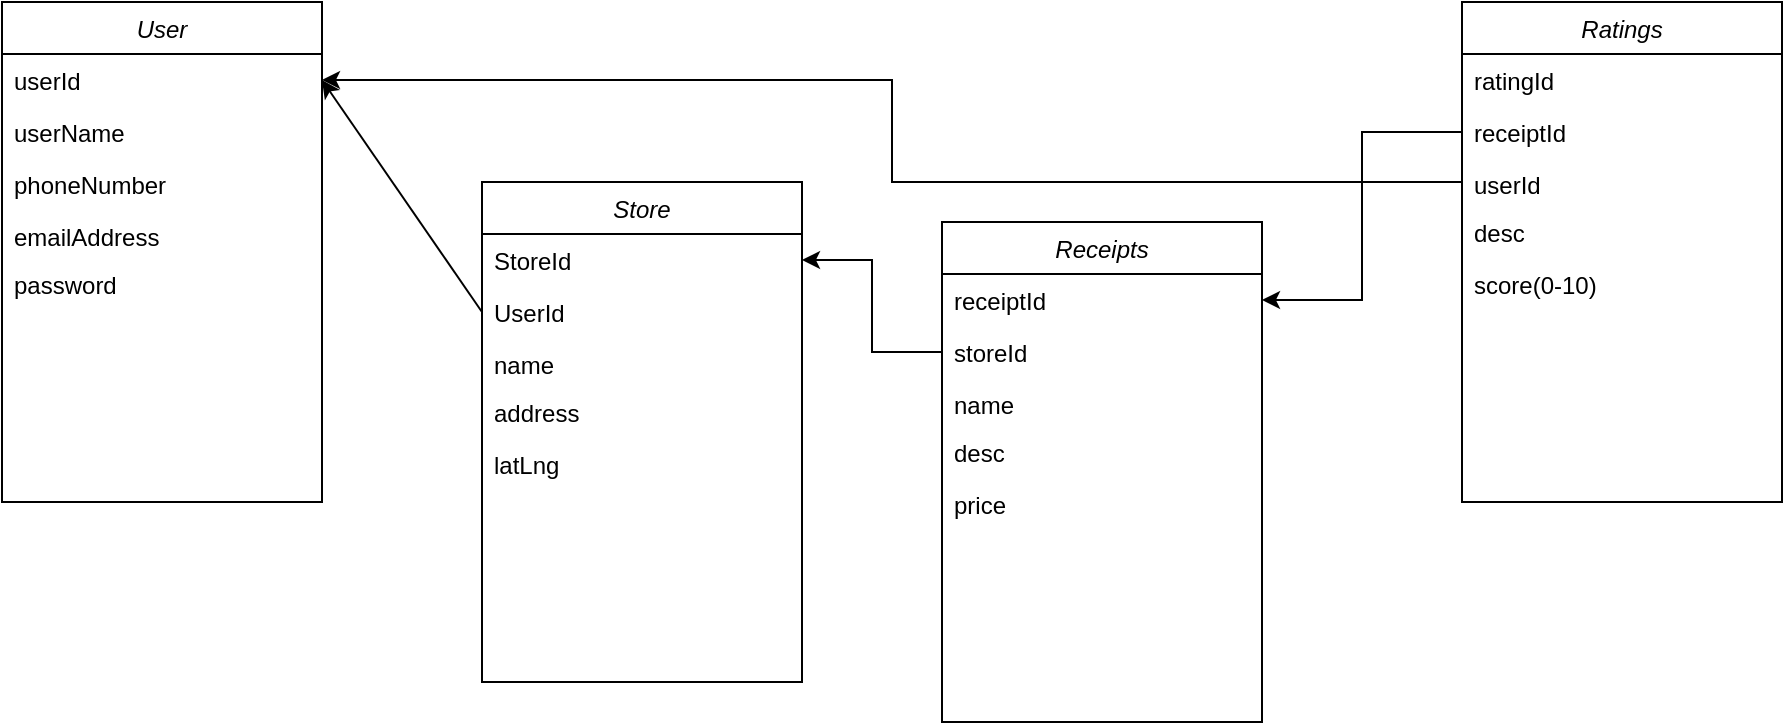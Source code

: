 <mxfile version="15.2.4" type="github">
  <diagram id="C5RBs43oDa-KdzZeNtuy" name="Page-1">
    <mxGraphModel dx="975" dy="792" grid="1" gridSize="10" guides="1" tooltips="1" connect="1" arrows="1" fold="1" page="1" pageScale="1" pageWidth="827" pageHeight="1169" math="0" shadow="0">
      <root>
        <mxCell id="WIyWlLk6GJQsqaUBKTNV-0" />
        <mxCell id="WIyWlLk6GJQsqaUBKTNV-1" parent="WIyWlLk6GJQsqaUBKTNV-0" />
        <mxCell id="zkfFHV4jXpPFQw0GAbJ--0" value="User" style="swimlane;fontStyle=2;align=center;verticalAlign=top;childLayout=stackLayout;horizontal=1;startSize=26;horizontalStack=0;resizeParent=1;resizeLast=0;collapsible=1;marginBottom=0;rounded=0;shadow=0;strokeWidth=1;" parent="WIyWlLk6GJQsqaUBKTNV-1" vertex="1">
          <mxGeometry x="30" y="20" width="160" height="250" as="geometry">
            <mxRectangle x="230" y="140" width="160" height="26" as="alternateBounds" />
          </mxGeometry>
        </mxCell>
        <mxCell id="f8y6dfcZr-cboUHaVySf-13" value="userId" style="text;align=left;verticalAlign=top;spacingLeft=4;spacingRight=4;overflow=hidden;rotatable=0;points=[[0,0.5],[1,0.5]];portConstraint=eastwest;" vertex="1" parent="zkfFHV4jXpPFQw0GAbJ--0">
          <mxGeometry y="26" width="160" height="26" as="geometry" />
        </mxCell>
        <mxCell id="zkfFHV4jXpPFQw0GAbJ--1" value="userName" style="text;align=left;verticalAlign=top;spacingLeft=4;spacingRight=4;overflow=hidden;rotatable=0;points=[[0,0.5],[1,0.5]];portConstraint=eastwest;" parent="zkfFHV4jXpPFQw0GAbJ--0" vertex="1">
          <mxGeometry y="52" width="160" height="26" as="geometry" />
        </mxCell>
        <mxCell id="zkfFHV4jXpPFQw0GAbJ--2" value="phoneNumber" style="text;align=left;verticalAlign=top;spacingLeft=4;spacingRight=4;overflow=hidden;rotatable=0;points=[[0,0.5],[1,0.5]];portConstraint=eastwest;rounded=0;shadow=0;html=0;" parent="zkfFHV4jXpPFQw0GAbJ--0" vertex="1">
          <mxGeometry y="78" width="160" height="26" as="geometry" />
        </mxCell>
        <mxCell id="zkfFHV4jXpPFQw0GAbJ--3" value="emailAddress" style="text;align=left;verticalAlign=top;spacingLeft=4;spacingRight=4;overflow=hidden;rotatable=0;points=[[0,0.5],[1,0.5]];portConstraint=eastwest;rounded=0;shadow=0;html=0;" parent="zkfFHV4jXpPFQw0GAbJ--0" vertex="1">
          <mxGeometry y="104" width="160" height="24" as="geometry" />
        </mxCell>
        <mxCell id="f8y6dfcZr-cboUHaVySf-0" value="password" style="text;align=left;verticalAlign=top;spacingLeft=4;spacingRight=4;overflow=hidden;rotatable=0;points=[[0,0.5],[1,0.5]];portConstraint=eastwest;rounded=0;shadow=0;html=0;" vertex="1" parent="zkfFHV4jXpPFQw0GAbJ--0">
          <mxGeometry y="128" width="160" height="26" as="geometry" />
        </mxCell>
        <mxCell id="f8y6dfcZr-cboUHaVySf-4" value="Store" style="swimlane;fontStyle=2;align=center;verticalAlign=top;childLayout=stackLayout;horizontal=1;startSize=26;horizontalStack=0;resizeParent=1;resizeLast=0;collapsible=1;marginBottom=0;rounded=0;shadow=0;strokeWidth=1;" vertex="1" parent="WIyWlLk6GJQsqaUBKTNV-1">
          <mxGeometry x="270" y="110" width="160" height="250" as="geometry">
            <mxRectangle x="230" y="140" width="160" height="26" as="alternateBounds" />
          </mxGeometry>
        </mxCell>
        <mxCell id="f8y6dfcZr-cboUHaVySf-5" value="StoreId" style="text;align=left;verticalAlign=top;spacingLeft=4;spacingRight=4;overflow=hidden;rotatable=0;points=[[0,0.5],[1,0.5]];portConstraint=eastwest;" vertex="1" parent="f8y6dfcZr-cboUHaVySf-4">
          <mxGeometry y="26" width="160" height="26" as="geometry" />
        </mxCell>
        <mxCell id="f8y6dfcZr-cboUHaVySf-6" value="UserId&#xa;" style="text;align=left;verticalAlign=top;spacingLeft=4;spacingRight=4;overflow=hidden;rotatable=0;points=[[0,0.5],[1,0.5]];portConstraint=eastwest;rounded=0;shadow=0;html=0;" vertex="1" parent="f8y6dfcZr-cboUHaVySf-4">
          <mxGeometry y="52" width="160" height="26" as="geometry" />
        </mxCell>
        <mxCell id="f8y6dfcZr-cboUHaVySf-7" value="name" style="text;align=left;verticalAlign=top;spacingLeft=4;spacingRight=4;overflow=hidden;rotatable=0;points=[[0,0.5],[1,0.5]];portConstraint=eastwest;rounded=0;shadow=0;html=0;" vertex="1" parent="f8y6dfcZr-cboUHaVySf-4">
          <mxGeometry y="78" width="160" height="24" as="geometry" />
        </mxCell>
        <mxCell id="f8y6dfcZr-cboUHaVySf-8" value="address" style="text;align=left;verticalAlign=top;spacingLeft=4;spacingRight=4;overflow=hidden;rotatable=0;points=[[0,0.5],[1,0.5]];portConstraint=eastwest;rounded=0;shadow=0;html=0;" vertex="1" parent="f8y6dfcZr-cboUHaVySf-4">
          <mxGeometry y="102" width="160" height="26" as="geometry" />
        </mxCell>
        <mxCell id="f8y6dfcZr-cboUHaVySf-9" value="latLng" style="text;align=left;verticalAlign=top;spacingLeft=4;spacingRight=4;overflow=hidden;rotatable=0;points=[[0,0.5],[1,0.5]];portConstraint=eastwest;rounded=0;shadow=0;html=0;" vertex="1" parent="f8y6dfcZr-cboUHaVySf-4">
          <mxGeometry y="128" width="160" height="26" as="geometry" />
        </mxCell>
        <mxCell id="f8y6dfcZr-cboUHaVySf-12" value="" style="curved=1;endArrow=classic;html=1;exitX=0;exitY=0.5;exitDx=0;exitDy=0;entryX=1;entryY=0.5;entryDx=0;entryDy=0;" edge="1" parent="WIyWlLk6GJQsqaUBKTNV-1" source="f8y6dfcZr-cboUHaVySf-6" target="f8y6dfcZr-cboUHaVySf-13">
          <mxGeometry width="50" height="50" relative="1" as="geometry">
            <mxPoint x="330" y="330" as="sourcePoint" />
            <mxPoint x="210" y="160" as="targetPoint" />
            <Array as="points" />
          </mxGeometry>
        </mxCell>
        <mxCell id="f8y6dfcZr-cboUHaVySf-14" value="Receipts" style="swimlane;fontStyle=2;align=center;verticalAlign=top;childLayout=stackLayout;horizontal=1;startSize=26;horizontalStack=0;resizeParent=1;resizeLast=0;collapsible=1;marginBottom=0;rounded=0;shadow=0;strokeWidth=1;" vertex="1" parent="WIyWlLk6GJQsqaUBKTNV-1">
          <mxGeometry x="500" y="130" width="160" height="250" as="geometry">
            <mxRectangle x="230" y="140" width="160" height="26" as="alternateBounds" />
          </mxGeometry>
        </mxCell>
        <mxCell id="f8y6dfcZr-cboUHaVySf-15" value="receiptId" style="text;align=left;verticalAlign=top;spacingLeft=4;spacingRight=4;overflow=hidden;rotatable=0;points=[[0,0.5],[1,0.5]];portConstraint=eastwest;" vertex="1" parent="f8y6dfcZr-cboUHaVySf-14">
          <mxGeometry y="26" width="160" height="26" as="geometry" />
        </mxCell>
        <mxCell id="f8y6dfcZr-cboUHaVySf-16" value="storeId" style="text;align=left;verticalAlign=top;spacingLeft=4;spacingRight=4;overflow=hidden;rotatable=0;points=[[0,0.5],[1,0.5]];portConstraint=eastwest;rounded=0;shadow=0;html=0;" vertex="1" parent="f8y6dfcZr-cboUHaVySf-14">
          <mxGeometry y="52" width="160" height="26" as="geometry" />
        </mxCell>
        <mxCell id="f8y6dfcZr-cboUHaVySf-17" value="name" style="text;align=left;verticalAlign=top;spacingLeft=4;spacingRight=4;overflow=hidden;rotatable=0;points=[[0,0.5],[1,0.5]];portConstraint=eastwest;rounded=0;shadow=0;html=0;" vertex="1" parent="f8y6dfcZr-cboUHaVySf-14">
          <mxGeometry y="78" width="160" height="24" as="geometry" />
        </mxCell>
        <mxCell id="f8y6dfcZr-cboUHaVySf-18" value="desc" style="text;align=left;verticalAlign=top;spacingLeft=4;spacingRight=4;overflow=hidden;rotatable=0;points=[[0,0.5],[1,0.5]];portConstraint=eastwest;rounded=0;shadow=0;html=0;" vertex="1" parent="f8y6dfcZr-cboUHaVySf-14">
          <mxGeometry y="102" width="160" height="26" as="geometry" />
        </mxCell>
        <mxCell id="f8y6dfcZr-cboUHaVySf-19" value="price" style="text;align=left;verticalAlign=top;spacingLeft=4;spacingRight=4;overflow=hidden;rotatable=0;points=[[0,0.5],[1,0.5]];portConstraint=eastwest;rounded=0;shadow=0;html=0;" vertex="1" parent="f8y6dfcZr-cboUHaVySf-14">
          <mxGeometry y="128" width="160" height="26" as="geometry" />
        </mxCell>
        <mxCell id="f8y6dfcZr-cboUHaVySf-20" style="edgeStyle=orthogonalEdgeStyle;rounded=0;orthogonalLoop=1;jettySize=auto;html=1;exitX=0;exitY=0.5;exitDx=0;exitDy=0;entryX=1;entryY=0.5;entryDx=0;entryDy=0;" edge="1" parent="WIyWlLk6GJQsqaUBKTNV-1" source="f8y6dfcZr-cboUHaVySf-16" target="f8y6dfcZr-cboUHaVySf-5">
          <mxGeometry relative="1" as="geometry" />
        </mxCell>
        <mxCell id="f8y6dfcZr-cboUHaVySf-21" value="Ratings" style="swimlane;fontStyle=2;align=center;verticalAlign=top;childLayout=stackLayout;horizontal=1;startSize=26;horizontalStack=0;resizeParent=1;resizeLast=0;collapsible=1;marginBottom=0;rounded=0;shadow=0;strokeWidth=1;" vertex="1" parent="WIyWlLk6GJQsqaUBKTNV-1">
          <mxGeometry x="760" y="20" width="160" height="250" as="geometry">
            <mxRectangle x="230" y="140" width="160" height="26" as="alternateBounds" />
          </mxGeometry>
        </mxCell>
        <mxCell id="f8y6dfcZr-cboUHaVySf-22" value="ratingId" style="text;align=left;verticalAlign=top;spacingLeft=4;spacingRight=4;overflow=hidden;rotatable=0;points=[[0,0.5],[1,0.5]];portConstraint=eastwest;" vertex="1" parent="f8y6dfcZr-cboUHaVySf-21">
          <mxGeometry y="26" width="160" height="26" as="geometry" />
        </mxCell>
        <mxCell id="f8y6dfcZr-cboUHaVySf-23" value="receiptId" style="text;align=left;verticalAlign=top;spacingLeft=4;spacingRight=4;overflow=hidden;rotatable=0;points=[[0,0.5],[1,0.5]];portConstraint=eastwest;rounded=0;shadow=0;html=0;" vertex="1" parent="f8y6dfcZr-cboUHaVySf-21">
          <mxGeometry y="52" width="160" height="26" as="geometry" />
        </mxCell>
        <mxCell id="f8y6dfcZr-cboUHaVySf-24" value="userId" style="text;align=left;verticalAlign=top;spacingLeft=4;spacingRight=4;overflow=hidden;rotatable=0;points=[[0,0.5],[1,0.5]];portConstraint=eastwest;rounded=0;shadow=0;html=0;" vertex="1" parent="f8y6dfcZr-cboUHaVySf-21">
          <mxGeometry y="78" width="160" height="24" as="geometry" />
        </mxCell>
        <mxCell id="f8y6dfcZr-cboUHaVySf-25" value="desc" style="text;align=left;verticalAlign=top;spacingLeft=4;spacingRight=4;overflow=hidden;rotatable=0;points=[[0,0.5],[1,0.5]];portConstraint=eastwest;rounded=0;shadow=0;html=0;" vertex="1" parent="f8y6dfcZr-cboUHaVySf-21">
          <mxGeometry y="102" width="160" height="26" as="geometry" />
        </mxCell>
        <mxCell id="f8y6dfcZr-cboUHaVySf-26" value="score(0-10)" style="text;align=left;verticalAlign=top;spacingLeft=4;spacingRight=4;overflow=hidden;rotatable=0;points=[[0,0.5],[1,0.5]];portConstraint=eastwest;rounded=0;shadow=0;html=0;" vertex="1" parent="f8y6dfcZr-cboUHaVySf-21">
          <mxGeometry y="128" width="160" height="26" as="geometry" />
        </mxCell>
        <mxCell id="f8y6dfcZr-cboUHaVySf-27" style="edgeStyle=orthogonalEdgeStyle;rounded=0;orthogonalLoop=1;jettySize=auto;html=1;exitX=0;exitY=0.5;exitDx=0;exitDy=0;entryX=1;entryY=0.5;entryDx=0;entryDy=0;" edge="1" parent="WIyWlLk6GJQsqaUBKTNV-1" source="f8y6dfcZr-cboUHaVySf-23" target="f8y6dfcZr-cboUHaVySf-15">
          <mxGeometry relative="1" as="geometry" />
        </mxCell>
        <mxCell id="f8y6dfcZr-cboUHaVySf-28" style="edgeStyle=orthogonalEdgeStyle;rounded=0;orthogonalLoop=1;jettySize=auto;html=1;exitX=0;exitY=0.5;exitDx=0;exitDy=0;" edge="1" parent="WIyWlLk6GJQsqaUBKTNV-1" source="f8y6dfcZr-cboUHaVySf-24" target="f8y6dfcZr-cboUHaVySf-13">
          <mxGeometry relative="1" as="geometry">
            <mxPoint x="220" y="40" as="targetPoint" />
          </mxGeometry>
        </mxCell>
      </root>
    </mxGraphModel>
  </diagram>
</mxfile>
